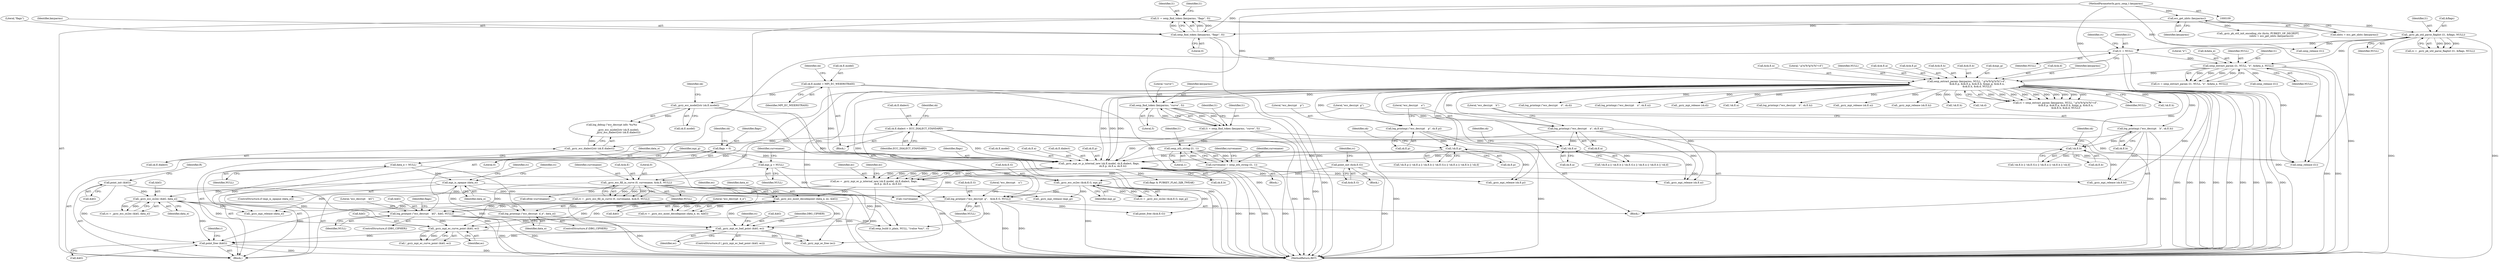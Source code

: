 digraph "0_gnupg_da780c8183cccc8f533c8ace8211ac2cb2bdee7b@API" {
"1000689" [label="(Call,point_free (&kG))"];
"1000576" [label="(Call,_gcry_mpi_ec_curve_point (&kG, ec))"];
"1000553" [label="(Call,log_printpnt (\"ecc_decrypt    kG\", &kG, NULL))"];
"1000544" [label="(Call,_gcry_ecc_os2ec (&kG, data_e))"];
"1000154" [label="(Call,point_init (&kG))"];
"1000222" [label="(Call,mpi_is_opaque (data_e))"];
"1000122" [label="(Call,data_e = NULL)"];
"1000218" [label="(Call,log_printmpi (\"ecc_decrypt  d_e\", data_e))"];
"1000536" [label="(Call,_gcry_ecc_mont_decodepoint (data_e, ec, &kG))"];
"1000499" [label="(Call,ec = _gcry_mpi_ec_p_internal_new (sk.E.model, sk.E.dialect, flags,\n                                    sk.E.p, sk.E.a, sk.E.b))"];
"1000501" [label="(Call,_gcry_mpi_ec_p_internal_new (sk.E.model, sk.E.dialect, flags,\n                                    sk.E.p, sk.E.a, sk.E.b))"];
"1000368" [label="(Call,_gcry_ecc_model2str (sk.E.model))"];
"1000334" [label="(Call,sk.E.model = MPI_EC_WEIERSTRASS)"];
"1000374" [label="(Call,_gcry_ecc_dialect2str (sk.E.dialect))"];
"1000341" [label="(Call,sk.E.dialect = ECC_DIALECT_STANDARD)"];
"1000145" [label="(Call,flags = 0)"];
"1000231" [label="(Call,sexp_extract_param (keyparms, NULL, \"-p?a?b?g?n?h?+d\",\n                           &sk.E.p, &sk.E.a, &sk.E.b, &mpi_g, &sk.E.n,\n                           &sk.E.h, &sk.d, NULL))"];
"1000170" [label="(Call,sexp_find_token (keyparms, \"flags\", 0))"];
"1000166" [label="(Call,ecc_get_nbits (keyparms))"];
"1000112" [label="(MethodParameterIn,gcry_sexp_t keyparms)"];
"1000206" [label="(Call,sexp_extract_param (l1, NULL, \"e\", &data_e, NULL))"];
"1000189" [label="(Call,l1 = NULL)"];
"1000179" [label="(Call,_gcry_pk_util_parse_flaglist (l1, &flags, NULL))"];
"1000168" [label="(Call,l1 = sexp_find_token (keyparms, \"flags\", 0))"];
"1000447" [label="(Call,!sk.E.p)"];
"1000393" [label="(Call,log_printmpi (\"ecc_decrypt    p\", sk.E.p))"];
"1000454" [label="(Call,!sk.E.a)"];
"1000400" [label="(Call,log_printmpi (\"ecc_decrypt    a\", sk.E.a))"];
"1000407" [label="(Call,log_printmpi (\"ecc_decrypt    b\", sk.E.b))"];
"1000461" [label="(Call,!sk.E.b)"];
"1000319" [label="(Call,_gcry_ecc_fill_in_curve (0, curvename, &sk.E, NULL))"];
"1000309" [label="(Call,curvename = sexp_nth_string (l1, 1))"];
"1000311" [label="(Call,sexp_nth_string (l1, 1))"];
"1000300" [label="(Call,l1 = sexp_find_token (keyparms, \"curve\", 5))"];
"1000302" [label="(Call,sexp_find_token (keyparms, \"curve\", 5))"];
"1000414" [label="(Call,log_printpnt (\"ecc_decrypt  g\",   &sk.E.G, NULL))"];
"1000287" [label="(Call,_gcry_ecc_os2ec (&sk.E.G, mpi_g))"];
"1000278" [label="(Call,point_init (&sk.E.G))"];
"1000127" [label="(Call,mpi_g = NULL)"];
"1000564" [label="(Call,_gcry_mpi_ec_bad_point (&kG, ec))"];
"1000457" [label="(Identifier,sk)"];
"1000287" [label="(Call,_gcry_ecc_os2ec (&sk.E.G, mpi_g))"];
"1000739" [label="(Call,xfree (curvename))"];
"1000333" [label="(Block,)"];
"1000570" [label="(Identifier,rc)"];
"1000315" [label="(Identifier,curvename)"];
"1000440" [label="(Call,log_printmpi (\"ecc_decrypt    d\", sk.d))"];
"1000369" [label="(Call,sk.E.model)"];
"1000499" [label="(Call,ec = _gcry_mpi_ec_p_internal_new (sk.E.model, sk.E.dialect, flags,\n                                    sk.E.p, sk.E.a, sk.E.b))"];
"1000155" [label="(Call,&kG)"];
"1000169" [label="(Identifier,l1)"];
"1000294" [label="(Identifier,mpi_g)"];
"1000320" [label="(Literal,0)"];
"1000714" [label="(Call,point_free (&sk.E.G))"];
"1000542" [label="(Call,rc = _gcry_ecc_os2ec (&kG, data_e))"];
"1000395" [label="(Call,sk.E.p)"];
"1000422" [label="(Identifier,NULL)"];
"1000461" [label="(Call,!sk.E.b)"];
"1000218" [label="(Call,log_printmpi (\"ecc_decrypt  d_e\", data_e))"];
"1000307" [label="(Identifier,l1)"];
"1000317" [label="(Call,rc = _gcry_ecc_fill_in_curve (0, curvename, &sk.E, NULL))"];
"1000377" [label="(Identifier,sk)"];
"1000219" [label="(Literal,\"ecc_decrypt  d_e\")"];
"1000536" [label="(Call,_gcry_ecc_mont_decodepoint (data_e, ec, &kG))"];
"1000557" [label="(Identifier,NULL)"];
"1000334" [label="(Call,sk.E.model = MPI_EC_WEIERSTRASS)"];
"1000374" [label="(Call,_gcry_ecc_dialect2str (sk.E.dialect))"];
"1000177" [label="(Call,rc = _gcry_pk_util_parse_flaglist (l1, &flags, NULL))"];
"1000305" [label="(Literal,5)"];
"1000204" [label="(Call,rc = sexp_extract_param (l1, NULL, \"e\", &data_e, NULL))"];
"1000555" [label="(Call,&kG)"];
"1000207" [label="(Identifier,l1)"];
"1000690" [label="(Call,&kG)"];
"1000407" [label="(Call,log_printmpi (\"ecc_decrypt    b\", sk.E.b))"];
"1000375" [label="(Call,sk.E.dialect)"];
"1000547" [label="(Identifier,data_e)"];
"1000191" [label="(Identifier,NULL)"];
"1000124" [label="(Identifier,NULL)"];
"1000743" [label="(Call,_gcry_mpi_ec_free (ec))"];
"1000147" [label="(Literal,0)"];
"1000167" [label="(Identifier,keyparms)"];
"1000423" [label="(Call,log_printmpi (\"ecc_decrypt    n\", sk.E.n))"];
"1000741" [label="(Call,sexp_release (l1))"];
"1000172" [label="(Literal,\"flags\")"];
"1000539" [label="(Call,&kG)"];
"1000300" [label="(Call,l1 = sexp_find_token (keyparms, \"curve\", 5))"];
"1000154" [label="(Call,point_init (&kG))"];
"1000464" [label="(Identifier,sk)"];
"1000368" [label="(Call,_gcry_ecc_model2str (sk.E.model))"];
"1000447" [label="(Call,!sk.E.p)"];
"1000733" [label="(Call,_gcry_mpi_release (sk.d))"];
"1000579" [label="(Identifier,ec)"];
"1000190" [label="(Identifier,l1)"];
"1000512" [label="(Identifier,flags)"];
"1000501" [label="(Call,_gcry_mpi_ec_p_internal_new (sk.E.model, sk.E.dialect, flags,\n                                    sk.E.p, sk.E.a, sk.E.b))"];
"1000193" [label="(Identifier,rc)"];
"1000401" [label="(Literal,\"ecc_decrypt    a\")"];
"1000321" [label="(Identifier,curvename)"];
"1000523" [label="(Call,sk.E.b)"];
"1000689" [label="(Call,point_free (&kG))"];
"1000565" [label="(Call,&kG)"];
"1000253" [label="(Call,&mpi_g)"];
"1000342" [label="(Call,sk.E.dialect)"];
"1000113" [label="(Block,)"];
"1000551" [label="(ControlStructure,if (DBG_CIPHER))"];
"1000171" [label="(Identifier,keyparms)"];
"1000737" [label="(Call,_gcry_mpi_release (data_e))"];
"1000477" [label="(Call,!sk.E.n)"];
"1000366" [label="(Call,log_debug (\"ecc_decrypt info: %s/%s\n\",\n                 _gcry_ecc_model2str (sk.E.model),\n                 _gcry_ecc_dialect2str (sk.E.dialect)))"];
"1000560" [label="(Identifier,flags)"];
"1000187" [label="(Call,sexp_release (l1))"];
"1000680" [label="(Call,sexp_build (r_plain, NULL, \"(value %m)\", r))"];
"1000267" [label="(Call,&sk.d)"];
"1000285" [label="(Call,rc = _gcry_ecc_os2ec (&sk.E.G, mpi_g))"];
"1000288" [label="(Call,&sk.E.G)"];
"1000150" [label="(Identifier,sk)"];
"1000160" [label="(Call,_gcry_pk_util_init_encoding_ctx (&ctx, PUBKEY_OP_DECRYPT,\n                                   (nbits = ecc_get_nbits (keyparms))))"];
"1000700" [label="(Call,_gcry_mpi_release (sk.E.a))"];
"1000462" [label="(Call,sk.E.b)"];
"1000352" [label="(Identifier,sk)"];
"1000232" [label="(Identifier,keyparms)"];
"1000756" [label="(MethodReturn,RET)"];
"1000164" [label="(Call,nbits = ecc_get_nbits (keyparms))"];
"1000222" [label="(Call,mpi_is_opaque (data_e))"];
"1000326" [label="(Identifier,NULL)"];
"1000221" [label="(ControlStructure,if (mpi_is_opaque (data_e)))"];
"1000341" [label="(Call,sk.E.dialect = ECC_DIALECT_STANDARD)"];
"1000146" [label="(Identifier,flags)"];
"1000255" [label="(Call,&sk.E.n)"];
"1000393" [label="(Call,log_printmpi (\"ecc_decrypt    p\", sk.E.p))"];
"1000567" [label="(Identifier,ec)"];
"1000400" [label="(Call,log_printmpi (\"ecc_decrypt    a\", sk.E.a))"];
"1000554" [label="(Literal,\"ecc_decrypt    kG\")"];
"1000129" [label="(Identifier,NULL)"];
"1000430" [label="(Call,log_printmpi (\"ecc_decrypt    h\", sk.E.h))"];
"1000694" [label="(Call,_gcry_mpi_release (sk.E.p))"];
"1000706" [label="(Call,_gcry_mpi_release (sk.E.b))"];
"1000502" [label="(Call,sk.E.model)"];
"1000415" [label="(Literal,\"ecc_decrypt  g\")"];
"1000344" [label="(Identifier,sk)"];
"1000168" [label="(Call,l1 = sexp_find_token (keyparms, \"flags\", 0))"];
"1000693" [label="(Identifier,r)"];
"1000128" [label="(Identifier,mpi_g)"];
"1000553" [label="(Call,log_printpnt (\"ecc_decrypt    kG\", &kG, NULL))"];
"1000414" [label="(Call,log_printpnt (\"ecc_decrypt  g\",   &sk.E.G, NULL))"];
"1000234" [label="(Literal,\"-p?a?b?g?n?h?+d\")"];
"1000721" [label="(Call,_gcry_mpi_release (sk.E.n))"];
"1000577" [label="(Call,&kG)"];
"1000416" [label="(Call,&sk.E.G)"];
"1000446" [label="(Call,!sk.E.p || !sk.E.a || !sk.E.b || !sk.E.G.x || !sk.E.n || !sk.E.h || !sk.d)"];
"1000402" [label="(Call,sk.E.a)"];
"1000122" [label="(Call,data_e = NULL)"];
"1000301" [label="(Identifier,l1)"];
"1000298" [label="(Call,sexp_release (l1))"];
"1000226" [label="(Identifier,rc)"];
"1000322" [label="(Call,&sk.E)"];
"1000518" [label="(Call,sk.E.a)"];
"1000170" [label="(Call,sexp_find_token (keyparms, \"flags\", 0))"];
"1000233" [label="(Identifier,NULL)"];
"1000206" [label="(Call,sexp_extract_param (l1, NULL, \"e\", &data_e, NULL))"];
"1000159" [label="(Identifier,R)"];
"1000277" [label="(Block,)"];
"1000727" [label="(Call,_gcry_mpi_release (sk.E.h))"];
"1000241" [label="(Call,&sk.E.a)"];
"1000544" [label="(Call,_gcry_ecc_os2ec (&kG, data_e))"];
"1000408" [label="(Literal,\"ecc_decrypt    b\")"];
"1000209" [label="(Literal,\"e\")"];
"1000575" [label="(Call,!_gcry_mpi_ec_curve_point (&kG, ec))"];
"1000145" [label="(Call,flags = 0)"];
"1000454" [label="(Call,!sk.E.a)"];
"1000235" [label="(Call,&sk.E.p)"];
"1000563" [label="(ControlStructure,if (_gcry_mpi_ec_bad_point (&kG, ec)))"];
"1000180" [label="(Identifier,l1)"];
"1000181" [label="(Call,&flags)"];
"1000712" [label="(Call,_gcry_mpi_release (mpi_g))"];
"1000335" [label="(Call,sk.E.model)"];
"1000424" [label="(Literal,\"ecc_decrypt    n\")"];
"1000173" [label="(Literal,0)"];
"1000127" [label="(Call,mpi_g = NULL)"];
"1000455" [label="(Call,sk.E.a)"];
"1000507" [label="(Call,sk.E.dialect)"];
"1000319" [label="(Call,_gcry_ecc_fill_in_curve (0, curvename, &sk.E, NULL))"];
"1000564" [label="(Call,_gcry_mpi_ec_bad_point (&kG, ec))"];
"1000231" [label="(Call,sexp_extract_param (keyparms, NULL, \"-p?a?b?g?n?h?+d\",\n                           &sk.E.p, &sk.E.a, &sk.E.b, &mpi_g, &sk.E.n,\n                           &sk.E.h, &sk.d, NULL))"];
"1000286" [label="(Identifier,rc)"];
"1000230" [label="(Identifier,rc)"];
"1000347" [label="(Identifier,ECC_DIALECT_STANDARD)"];
"1000349" [label="(Call,!sk.E.h)"];
"1000490" [label="(Call,!sk.d)"];
"1000210" [label="(Call,&data_e)"];
"1000279" [label="(Call,&sk.E.G)"];
"1000331" [label="(Call,!curvename)"];
"1000312" [label="(Identifier,l1)"];
"1000531" [label="(Identifier,ec)"];
"1000220" [label="(Identifier,data_e)"];
"1000189" [label="(Call,l1 = NULL)"];
"1000448" [label="(Call,sk.E.p)"];
"1000671" [label="(Identifier,DBG_CIPHER)"];
"1000309" [label="(Call,curvename = sexp_nth_string (l1, 1))"];
"1000261" [label="(Call,&sk.E.h)"];
"1000112" [label="(MethodParameterIn,gcry_sexp_t keyparms)"];
"1000340" [label="(Identifier,MPI_EC_WEIERSTRASS)"];
"1000175" [label="(Identifier,l1)"];
"1000208" [label="(Identifier,NULL)"];
"1000559" [label="(Call,flags & PUBKEY_FLAG_DJB_TWEAK)"];
"1000229" [label="(Call,rc = sexp_extract_param (keyparms, NULL, \"-p?a?b?g?n?h?+d\",\n                           &sk.E.p, &sk.E.a, &sk.E.b, &mpi_g, &sk.E.n,\n                           &sk.E.h, &sk.d, NULL))"];
"1000278" [label="(Call,point_init (&sk.E.G))"];
"1000365" [label="(Block,)"];
"1000216" [label="(ControlStructure,if (DBG_CIPHER))"];
"1000302" [label="(Call,sexp_find_token (keyparms, \"curve\", 5))"];
"1000179" [label="(Call,_gcry_pk_util_parse_flaglist (l1, &flags, NULL))"];
"1000394" [label="(Literal,\"ecc_decrypt    p\")"];
"1000409" [label="(Call,sk.E.b)"];
"1000271" [label="(Identifier,NULL)"];
"1000472" [label="(Identifier,sk)"];
"1000453" [label="(Call,!sk.E.a || !sk.E.b || !sk.E.G.x || !sk.E.n || !sk.E.h || !sk.d)"];
"1000538" [label="(Identifier,ec)"];
"1000166" [label="(Call,ecc_get_nbits (keyparms))"];
"1000311" [label="(Call,sexp_nth_string (l1, 1))"];
"1000537" [label="(Identifier,data_e)"];
"1000545" [label="(Call,&kG)"];
"1000313" [label="(Literal,1)"];
"1000308" [label="(Block,)"];
"1000534" [label="(Call,rc = _gcry_ecc_mont_decodepoint (data_e, ec, &kG))"];
"1000132" [label="(Identifier,curvename)"];
"1000212" [label="(Identifier,NULL)"];
"1000460" [label="(Call,!sk.E.b || !sk.E.G.x || !sk.E.n || !sk.E.h || !sk.d)"];
"1000310" [label="(Identifier,curvename)"];
"1000303" [label="(Identifier,keyparms)"];
"1000304" [label="(Literal,\"curve\")"];
"1000500" [label="(Identifier,ec)"];
"1000247" [label="(Call,&sk.E.b)"];
"1000123" [label="(Identifier,data_e)"];
"1000223" [label="(Identifier,data_e)"];
"1000576" [label="(Call,_gcry_mpi_ec_curve_point (&kG, ec))"];
"1000484" [label="(Call,!sk.E.h)"];
"1000183" [label="(Identifier,NULL)"];
"1000513" [label="(Call,sk.E.p)"];
"1000689" -> "1000113"  [label="AST: "];
"1000689" -> "1000690"  [label="CFG: "];
"1000690" -> "1000689"  [label="AST: "];
"1000693" -> "1000689"  [label="CFG: "];
"1000689" -> "1000756"  [label="DDG: "];
"1000689" -> "1000756"  [label="DDG: "];
"1000576" -> "1000689"  [label="DDG: "];
"1000154" -> "1000689"  [label="DDG: "];
"1000564" -> "1000689"  [label="DDG: "];
"1000544" -> "1000689"  [label="DDG: "];
"1000536" -> "1000689"  [label="DDG: "];
"1000576" -> "1000575"  [label="AST: "];
"1000576" -> "1000579"  [label="CFG: "];
"1000577" -> "1000576"  [label="AST: "];
"1000579" -> "1000576"  [label="AST: "];
"1000575" -> "1000576"  [label="CFG: "];
"1000576" -> "1000575"  [label="DDG: "];
"1000576" -> "1000575"  [label="DDG: "];
"1000553" -> "1000576"  [label="DDG: "];
"1000544" -> "1000576"  [label="DDG: "];
"1000536" -> "1000576"  [label="DDG: "];
"1000536" -> "1000576"  [label="DDG: "];
"1000499" -> "1000576"  [label="DDG: "];
"1000576" -> "1000743"  [label="DDG: "];
"1000553" -> "1000551"  [label="AST: "];
"1000553" -> "1000557"  [label="CFG: "];
"1000554" -> "1000553"  [label="AST: "];
"1000555" -> "1000553"  [label="AST: "];
"1000557" -> "1000553"  [label="AST: "];
"1000560" -> "1000553"  [label="CFG: "];
"1000553" -> "1000756"  [label="DDG: "];
"1000553" -> "1000756"  [label="DDG: "];
"1000544" -> "1000553"  [label="DDG: "];
"1000536" -> "1000553"  [label="DDG: "];
"1000319" -> "1000553"  [label="DDG: "];
"1000231" -> "1000553"  [label="DDG: "];
"1000414" -> "1000553"  [label="DDG: "];
"1000553" -> "1000564"  [label="DDG: "];
"1000553" -> "1000680"  [label="DDG: "];
"1000544" -> "1000542"  [label="AST: "];
"1000544" -> "1000547"  [label="CFG: "];
"1000545" -> "1000544"  [label="AST: "];
"1000547" -> "1000544"  [label="AST: "];
"1000542" -> "1000544"  [label="CFG: "];
"1000544" -> "1000542"  [label="DDG: "];
"1000544" -> "1000542"  [label="DDG: "];
"1000154" -> "1000544"  [label="DDG: "];
"1000222" -> "1000544"  [label="DDG: "];
"1000544" -> "1000564"  [label="DDG: "];
"1000544" -> "1000737"  [label="DDG: "];
"1000154" -> "1000113"  [label="AST: "];
"1000154" -> "1000155"  [label="CFG: "];
"1000155" -> "1000154"  [label="AST: "];
"1000159" -> "1000154"  [label="CFG: "];
"1000154" -> "1000756"  [label="DDG: "];
"1000154" -> "1000536"  [label="DDG: "];
"1000222" -> "1000221"  [label="AST: "];
"1000222" -> "1000223"  [label="CFG: "];
"1000223" -> "1000222"  [label="AST: "];
"1000226" -> "1000222"  [label="CFG: "];
"1000230" -> "1000222"  [label="CFG: "];
"1000222" -> "1000756"  [label="DDG: "];
"1000122" -> "1000222"  [label="DDG: "];
"1000218" -> "1000222"  [label="DDG: "];
"1000222" -> "1000536"  [label="DDG: "];
"1000222" -> "1000737"  [label="DDG: "];
"1000122" -> "1000113"  [label="AST: "];
"1000122" -> "1000124"  [label="CFG: "];
"1000123" -> "1000122"  [label="AST: "];
"1000124" -> "1000122"  [label="AST: "];
"1000128" -> "1000122"  [label="CFG: "];
"1000122" -> "1000218"  [label="DDG: "];
"1000122" -> "1000737"  [label="DDG: "];
"1000218" -> "1000216"  [label="AST: "];
"1000218" -> "1000220"  [label="CFG: "];
"1000219" -> "1000218"  [label="AST: "];
"1000220" -> "1000218"  [label="AST: "];
"1000223" -> "1000218"  [label="CFG: "];
"1000218" -> "1000756"  [label="DDG: "];
"1000536" -> "1000534"  [label="AST: "];
"1000536" -> "1000539"  [label="CFG: "];
"1000537" -> "1000536"  [label="AST: "];
"1000538" -> "1000536"  [label="AST: "];
"1000539" -> "1000536"  [label="AST: "];
"1000534" -> "1000536"  [label="CFG: "];
"1000536" -> "1000534"  [label="DDG: "];
"1000536" -> "1000534"  [label="DDG: "];
"1000536" -> "1000534"  [label="DDG: "];
"1000499" -> "1000536"  [label="DDG: "];
"1000536" -> "1000564"  [label="DDG: "];
"1000536" -> "1000564"  [label="DDG: "];
"1000536" -> "1000737"  [label="DDG: "];
"1000536" -> "1000743"  [label="DDG: "];
"1000499" -> "1000113"  [label="AST: "];
"1000499" -> "1000501"  [label="CFG: "];
"1000500" -> "1000499"  [label="AST: "];
"1000501" -> "1000499"  [label="AST: "];
"1000531" -> "1000499"  [label="CFG: "];
"1000499" -> "1000756"  [label="DDG: "];
"1000501" -> "1000499"  [label="DDG: "];
"1000501" -> "1000499"  [label="DDG: "];
"1000501" -> "1000499"  [label="DDG: "];
"1000501" -> "1000499"  [label="DDG: "];
"1000501" -> "1000499"  [label="DDG: "];
"1000501" -> "1000499"  [label="DDG: "];
"1000499" -> "1000564"  [label="DDG: "];
"1000499" -> "1000743"  [label="DDG: "];
"1000501" -> "1000523"  [label="CFG: "];
"1000502" -> "1000501"  [label="AST: "];
"1000507" -> "1000501"  [label="AST: "];
"1000512" -> "1000501"  [label="AST: "];
"1000513" -> "1000501"  [label="AST: "];
"1000518" -> "1000501"  [label="AST: "];
"1000523" -> "1000501"  [label="AST: "];
"1000501" -> "1000756"  [label="DDG: "];
"1000501" -> "1000756"  [label="DDG: "];
"1000501" -> "1000756"  [label="DDG: "];
"1000368" -> "1000501"  [label="DDG: "];
"1000334" -> "1000501"  [label="DDG: "];
"1000374" -> "1000501"  [label="DDG: "];
"1000341" -> "1000501"  [label="DDG: "];
"1000145" -> "1000501"  [label="DDG: "];
"1000231" -> "1000501"  [label="DDG: "];
"1000231" -> "1000501"  [label="DDG: "];
"1000231" -> "1000501"  [label="DDG: "];
"1000447" -> "1000501"  [label="DDG: "];
"1000454" -> "1000501"  [label="DDG: "];
"1000400" -> "1000501"  [label="DDG: "];
"1000407" -> "1000501"  [label="DDG: "];
"1000461" -> "1000501"  [label="DDG: "];
"1000501" -> "1000559"  [label="DDG: "];
"1000501" -> "1000694"  [label="DDG: "];
"1000501" -> "1000700"  [label="DDG: "];
"1000501" -> "1000706"  [label="DDG: "];
"1000368" -> "1000366"  [label="AST: "];
"1000368" -> "1000369"  [label="CFG: "];
"1000369" -> "1000368"  [label="AST: "];
"1000377" -> "1000368"  [label="CFG: "];
"1000368" -> "1000756"  [label="DDG: "];
"1000368" -> "1000366"  [label="DDG: "];
"1000334" -> "1000368"  [label="DDG: "];
"1000334" -> "1000333"  [label="AST: "];
"1000334" -> "1000340"  [label="CFG: "];
"1000335" -> "1000334"  [label="AST: "];
"1000340" -> "1000334"  [label="AST: "];
"1000344" -> "1000334"  [label="CFG: "];
"1000334" -> "1000756"  [label="DDG: "];
"1000334" -> "1000756"  [label="DDG: "];
"1000374" -> "1000366"  [label="AST: "];
"1000374" -> "1000375"  [label="CFG: "];
"1000375" -> "1000374"  [label="AST: "];
"1000366" -> "1000374"  [label="CFG: "];
"1000374" -> "1000756"  [label="DDG: "];
"1000374" -> "1000366"  [label="DDG: "];
"1000341" -> "1000374"  [label="DDG: "];
"1000341" -> "1000333"  [label="AST: "];
"1000341" -> "1000347"  [label="CFG: "];
"1000342" -> "1000341"  [label="AST: "];
"1000347" -> "1000341"  [label="AST: "];
"1000352" -> "1000341"  [label="CFG: "];
"1000341" -> "1000756"  [label="DDG: "];
"1000341" -> "1000756"  [label="DDG: "];
"1000145" -> "1000113"  [label="AST: "];
"1000145" -> "1000147"  [label="CFG: "];
"1000146" -> "1000145"  [label="AST: "];
"1000147" -> "1000145"  [label="AST: "];
"1000150" -> "1000145"  [label="CFG: "];
"1000145" -> "1000756"  [label="DDG: "];
"1000231" -> "1000229"  [label="AST: "];
"1000231" -> "1000271"  [label="CFG: "];
"1000232" -> "1000231"  [label="AST: "];
"1000233" -> "1000231"  [label="AST: "];
"1000234" -> "1000231"  [label="AST: "];
"1000235" -> "1000231"  [label="AST: "];
"1000241" -> "1000231"  [label="AST: "];
"1000247" -> "1000231"  [label="AST: "];
"1000253" -> "1000231"  [label="AST: "];
"1000255" -> "1000231"  [label="AST: "];
"1000261" -> "1000231"  [label="AST: "];
"1000267" -> "1000231"  [label="AST: "];
"1000271" -> "1000231"  [label="AST: "];
"1000229" -> "1000231"  [label="CFG: "];
"1000231" -> "1000756"  [label="DDG: "];
"1000231" -> "1000756"  [label="DDG: "];
"1000231" -> "1000756"  [label="DDG: "];
"1000231" -> "1000756"  [label="DDG: "];
"1000231" -> "1000756"  [label="DDG: "];
"1000231" -> "1000756"  [label="DDG: "];
"1000231" -> "1000756"  [label="DDG: "];
"1000231" -> "1000756"  [label="DDG: "];
"1000231" -> "1000756"  [label="DDG: "];
"1000231" -> "1000229"  [label="DDG: "];
"1000231" -> "1000229"  [label="DDG: "];
"1000231" -> "1000229"  [label="DDG: "];
"1000231" -> "1000229"  [label="DDG: "];
"1000231" -> "1000229"  [label="DDG: "];
"1000231" -> "1000229"  [label="DDG: "];
"1000231" -> "1000229"  [label="DDG: "];
"1000231" -> "1000229"  [label="DDG: "];
"1000231" -> "1000229"  [label="DDG: "];
"1000231" -> "1000229"  [label="DDG: "];
"1000170" -> "1000231"  [label="DDG: "];
"1000112" -> "1000231"  [label="DDG: "];
"1000206" -> "1000231"  [label="DDG: "];
"1000231" -> "1000302"  [label="DDG: "];
"1000231" -> "1000319"  [label="DDG: "];
"1000231" -> "1000349"  [label="DDG: "];
"1000231" -> "1000393"  [label="DDG: "];
"1000231" -> "1000400"  [label="DDG: "];
"1000231" -> "1000407"  [label="DDG: "];
"1000231" -> "1000414"  [label="DDG: "];
"1000231" -> "1000423"  [label="DDG: "];
"1000231" -> "1000430"  [label="DDG: "];
"1000231" -> "1000440"  [label="DDG: "];
"1000231" -> "1000447"  [label="DDG: "];
"1000231" -> "1000454"  [label="DDG: "];
"1000231" -> "1000461"  [label="DDG: "];
"1000231" -> "1000477"  [label="DDG: "];
"1000231" -> "1000484"  [label="DDG: "];
"1000231" -> "1000490"  [label="DDG: "];
"1000231" -> "1000680"  [label="DDG: "];
"1000231" -> "1000694"  [label="DDG: "];
"1000231" -> "1000700"  [label="DDG: "];
"1000231" -> "1000706"  [label="DDG: "];
"1000231" -> "1000721"  [label="DDG: "];
"1000231" -> "1000727"  [label="DDG: "];
"1000231" -> "1000733"  [label="DDG: "];
"1000170" -> "1000168"  [label="AST: "];
"1000170" -> "1000173"  [label="CFG: "];
"1000171" -> "1000170"  [label="AST: "];
"1000172" -> "1000170"  [label="AST: "];
"1000173" -> "1000170"  [label="AST: "];
"1000168" -> "1000170"  [label="CFG: "];
"1000170" -> "1000756"  [label="DDG: "];
"1000170" -> "1000168"  [label="DDG: "];
"1000170" -> "1000168"  [label="DDG: "];
"1000170" -> "1000168"  [label="DDG: "];
"1000166" -> "1000170"  [label="DDG: "];
"1000112" -> "1000170"  [label="DDG: "];
"1000166" -> "1000164"  [label="AST: "];
"1000166" -> "1000167"  [label="CFG: "];
"1000167" -> "1000166"  [label="AST: "];
"1000164" -> "1000166"  [label="CFG: "];
"1000166" -> "1000160"  [label="DDG: "];
"1000166" -> "1000164"  [label="DDG: "];
"1000112" -> "1000166"  [label="DDG: "];
"1000112" -> "1000109"  [label="AST: "];
"1000112" -> "1000756"  [label="DDG: "];
"1000112" -> "1000302"  [label="DDG: "];
"1000206" -> "1000204"  [label="AST: "];
"1000206" -> "1000212"  [label="CFG: "];
"1000207" -> "1000206"  [label="AST: "];
"1000208" -> "1000206"  [label="AST: "];
"1000209" -> "1000206"  [label="AST: "];
"1000210" -> "1000206"  [label="AST: "];
"1000212" -> "1000206"  [label="AST: "];
"1000204" -> "1000206"  [label="CFG: "];
"1000206" -> "1000756"  [label="DDG: "];
"1000206" -> "1000756"  [label="DDG: "];
"1000206" -> "1000204"  [label="DDG: "];
"1000206" -> "1000204"  [label="DDG: "];
"1000206" -> "1000204"  [label="DDG: "];
"1000206" -> "1000204"  [label="DDG: "];
"1000189" -> "1000206"  [label="DDG: "];
"1000179" -> "1000206"  [label="DDG: "];
"1000206" -> "1000298"  [label="DDG: "];
"1000206" -> "1000741"  [label="DDG: "];
"1000189" -> "1000113"  [label="AST: "];
"1000189" -> "1000191"  [label="CFG: "];
"1000190" -> "1000189"  [label="AST: "];
"1000191" -> "1000189"  [label="AST: "];
"1000193" -> "1000189"  [label="CFG: "];
"1000189" -> "1000756"  [label="DDG: "];
"1000179" -> "1000189"  [label="DDG: "];
"1000189" -> "1000741"  [label="DDG: "];
"1000179" -> "1000177"  [label="AST: "];
"1000179" -> "1000183"  [label="CFG: "];
"1000180" -> "1000179"  [label="AST: "];
"1000181" -> "1000179"  [label="AST: "];
"1000183" -> "1000179"  [label="AST: "];
"1000177" -> "1000179"  [label="CFG: "];
"1000179" -> "1000756"  [label="DDG: "];
"1000179" -> "1000756"  [label="DDG: "];
"1000179" -> "1000177"  [label="DDG: "];
"1000179" -> "1000177"  [label="DDG: "];
"1000179" -> "1000177"  [label="DDG: "];
"1000168" -> "1000179"  [label="DDG: "];
"1000179" -> "1000187"  [label="DDG: "];
"1000179" -> "1000741"  [label="DDG: "];
"1000168" -> "1000113"  [label="AST: "];
"1000169" -> "1000168"  [label="AST: "];
"1000175" -> "1000168"  [label="CFG: "];
"1000168" -> "1000756"  [label="DDG: "];
"1000168" -> "1000187"  [label="DDG: "];
"1000447" -> "1000446"  [label="AST: "];
"1000447" -> "1000448"  [label="CFG: "];
"1000448" -> "1000447"  [label="AST: "];
"1000457" -> "1000447"  [label="CFG: "];
"1000446" -> "1000447"  [label="CFG: "];
"1000447" -> "1000446"  [label="DDG: "];
"1000393" -> "1000447"  [label="DDG: "];
"1000447" -> "1000694"  [label="DDG: "];
"1000393" -> "1000365"  [label="AST: "];
"1000393" -> "1000395"  [label="CFG: "];
"1000394" -> "1000393"  [label="AST: "];
"1000395" -> "1000393"  [label="AST: "];
"1000401" -> "1000393"  [label="CFG: "];
"1000393" -> "1000756"  [label="DDG: "];
"1000454" -> "1000453"  [label="AST: "];
"1000454" -> "1000455"  [label="CFG: "];
"1000455" -> "1000454"  [label="AST: "];
"1000464" -> "1000454"  [label="CFG: "];
"1000453" -> "1000454"  [label="CFG: "];
"1000454" -> "1000453"  [label="DDG: "];
"1000400" -> "1000454"  [label="DDG: "];
"1000454" -> "1000700"  [label="DDG: "];
"1000400" -> "1000365"  [label="AST: "];
"1000400" -> "1000402"  [label="CFG: "];
"1000401" -> "1000400"  [label="AST: "];
"1000402" -> "1000400"  [label="AST: "];
"1000408" -> "1000400"  [label="CFG: "];
"1000400" -> "1000756"  [label="DDG: "];
"1000400" -> "1000700"  [label="DDG: "];
"1000407" -> "1000365"  [label="AST: "];
"1000407" -> "1000409"  [label="CFG: "];
"1000408" -> "1000407"  [label="AST: "];
"1000409" -> "1000407"  [label="AST: "];
"1000415" -> "1000407"  [label="CFG: "];
"1000407" -> "1000756"  [label="DDG: "];
"1000407" -> "1000461"  [label="DDG: "];
"1000407" -> "1000706"  [label="DDG: "];
"1000461" -> "1000460"  [label="AST: "];
"1000461" -> "1000462"  [label="CFG: "];
"1000462" -> "1000461"  [label="AST: "];
"1000472" -> "1000461"  [label="CFG: "];
"1000460" -> "1000461"  [label="CFG: "];
"1000461" -> "1000460"  [label="DDG: "];
"1000461" -> "1000706"  [label="DDG: "];
"1000319" -> "1000317"  [label="AST: "];
"1000319" -> "1000326"  [label="CFG: "];
"1000320" -> "1000319"  [label="AST: "];
"1000321" -> "1000319"  [label="AST: "];
"1000322" -> "1000319"  [label="AST: "];
"1000326" -> "1000319"  [label="AST: "];
"1000317" -> "1000319"  [label="CFG: "];
"1000319" -> "1000756"  [label="DDG: "];
"1000319" -> "1000756"  [label="DDG: "];
"1000319" -> "1000317"  [label="DDG: "];
"1000319" -> "1000317"  [label="DDG: "];
"1000319" -> "1000317"  [label="DDG: "];
"1000319" -> "1000317"  [label="DDG: "];
"1000309" -> "1000319"  [label="DDG: "];
"1000319" -> "1000331"  [label="DDG: "];
"1000319" -> "1000414"  [label="DDG: "];
"1000319" -> "1000680"  [label="DDG: "];
"1000319" -> "1000739"  [label="DDG: "];
"1000309" -> "1000308"  [label="AST: "];
"1000309" -> "1000311"  [label="CFG: "];
"1000310" -> "1000309"  [label="AST: "];
"1000311" -> "1000309"  [label="AST: "];
"1000315" -> "1000309"  [label="CFG: "];
"1000309" -> "1000756"  [label="DDG: "];
"1000311" -> "1000309"  [label="DDG: "];
"1000311" -> "1000309"  [label="DDG: "];
"1000309" -> "1000331"  [label="DDG: "];
"1000311" -> "1000313"  [label="CFG: "];
"1000312" -> "1000311"  [label="AST: "];
"1000313" -> "1000311"  [label="AST: "];
"1000300" -> "1000311"  [label="DDG: "];
"1000311" -> "1000741"  [label="DDG: "];
"1000300" -> "1000113"  [label="AST: "];
"1000300" -> "1000302"  [label="CFG: "];
"1000301" -> "1000300"  [label="AST: "];
"1000302" -> "1000300"  [label="AST: "];
"1000307" -> "1000300"  [label="CFG: "];
"1000300" -> "1000756"  [label="DDG: "];
"1000302" -> "1000300"  [label="DDG: "];
"1000302" -> "1000300"  [label="DDG: "];
"1000302" -> "1000300"  [label="DDG: "];
"1000300" -> "1000741"  [label="DDG: "];
"1000302" -> "1000305"  [label="CFG: "];
"1000303" -> "1000302"  [label="AST: "];
"1000304" -> "1000302"  [label="AST: "];
"1000305" -> "1000302"  [label="AST: "];
"1000302" -> "1000756"  [label="DDG: "];
"1000414" -> "1000365"  [label="AST: "];
"1000414" -> "1000422"  [label="CFG: "];
"1000415" -> "1000414"  [label="AST: "];
"1000416" -> "1000414"  [label="AST: "];
"1000422" -> "1000414"  [label="AST: "];
"1000424" -> "1000414"  [label="CFG: "];
"1000414" -> "1000756"  [label="DDG: "];
"1000414" -> "1000756"  [label="DDG: "];
"1000287" -> "1000414"  [label="DDG: "];
"1000414" -> "1000680"  [label="DDG: "];
"1000414" -> "1000714"  [label="DDG: "];
"1000287" -> "1000285"  [label="AST: "];
"1000287" -> "1000294"  [label="CFG: "];
"1000288" -> "1000287"  [label="AST: "];
"1000294" -> "1000287"  [label="AST: "];
"1000285" -> "1000287"  [label="CFG: "];
"1000287" -> "1000285"  [label="DDG: "];
"1000287" -> "1000285"  [label="DDG: "];
"1000278" -> "1000287"  [label="DDG: "];
"1000127" -> "1000287"  [label="DDG: "];
"1000287" -> "1000712"  [label="DDG: "];
"1000287" -> "1000714"  [label="DDG: "];
"1000278" -> "1000277"  [label="AST: "];
"1000278" -> "1000279"  [label="CFG: "];
"1000279" -> "1000278"  [label="AST: "];
"1000286" -> "1000278"  [label="CFG: "];
"1000278" -> "1000756"  [label="DDG: "];
"1000127" -> "1000113"  [label="AST: "];
"1000127" -> "1000129"  [label="CFG: "];
"1000128" -> "1000127"  [label="AST: "];
"1000129" -> "1000127"  [label="AST: "];
"1000132" -> "1000127"  [label="CFG: "];
"1000127" -> "1000712"  [label="DDG: "];
"1000564" -> "1000563"  [label="AST: "];
"1000564" -> "1000567"  [label="CFG: "];
"1000565" -> "1000564"  [label="AST: "];
"1000567" -> "1000564"  [label="AST: "];
"1000570" -> "1000564"  [label="CFG: "];
"1000671" -> "1000564"  [label="CFG: "];
"1000564" -> "1000756"  [label="DDG: "];
"1000564" -> "1000743"  [label="DDG: "];
}
